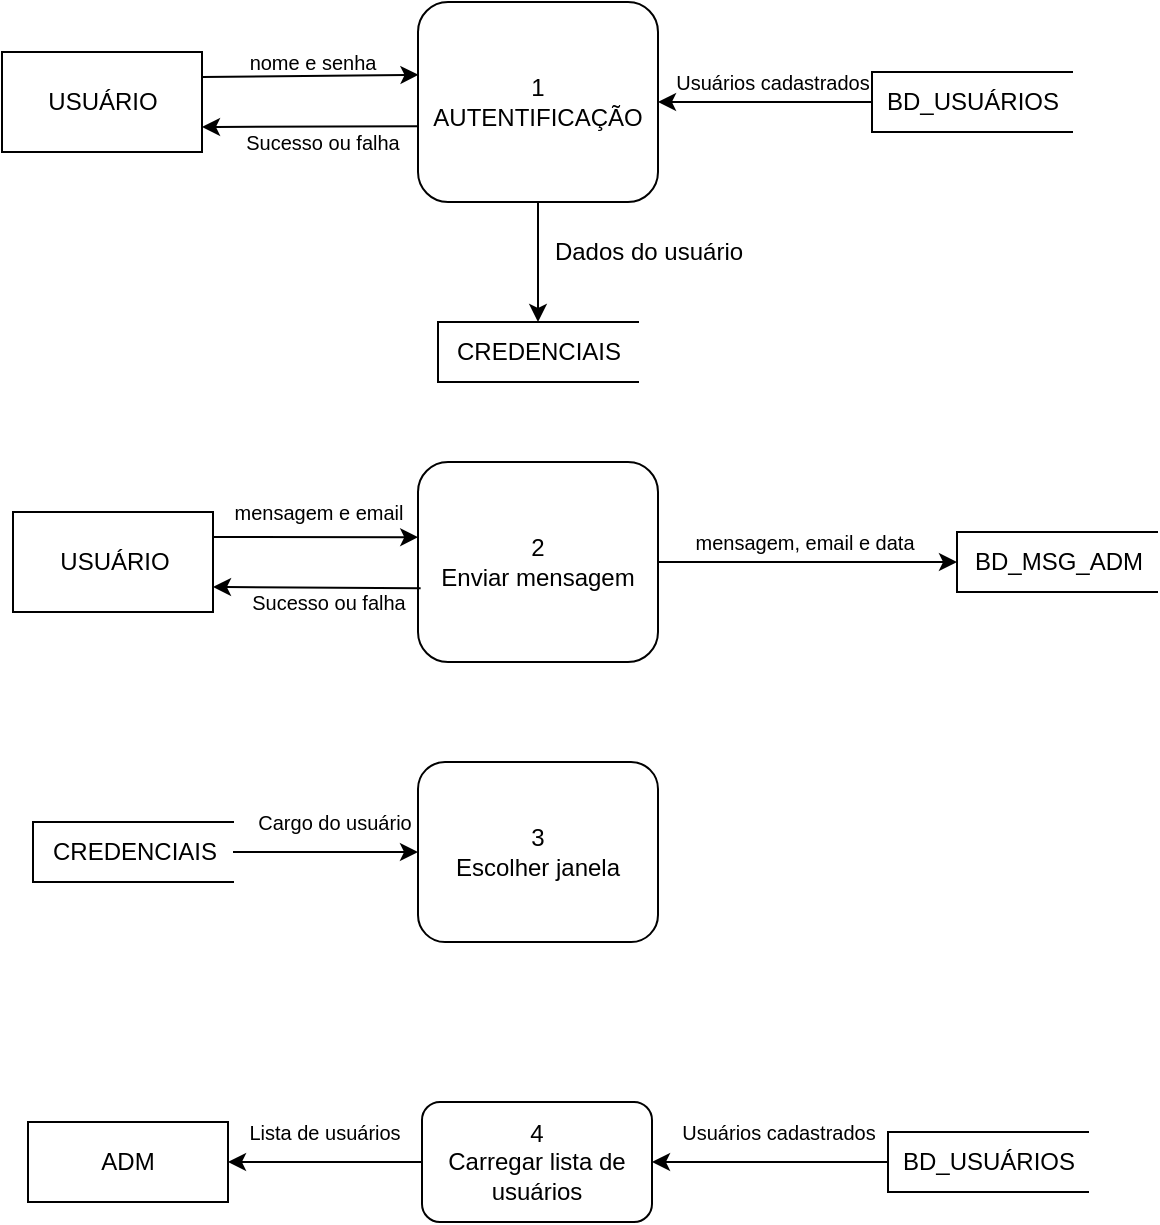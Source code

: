 <mxfile version="20.5.1" type="device"><diagram id="6a731a19-8d31-9384-78a2-239565b7b9f0" name="Page-1"><mxGraphModel dx="787" dy="416" grid="1" gridSize="10" guides="1" tooltips="1" connect="1" arrows="1" fold="1" page="1" pageScale="1" pageWidth="1169" pageHeight="827" background="none" math="0" shadow="0"><root><mxCell id="0"/><mxCell id="1" parent="0"/><mxCell id="ePORB8Vs1oYkA6qFbbMv-55" value="USUÁRIO" style="html=1;dashed=0;whitespace=wrap;" vertex="1" parent="1"><mxGeometry x="317" y="45" width="100" height="50" as="geometry"/></mxCell><mxCell id="ePORB8Vs1oYkA6qFbbMv-56" value="1&lt;br&gt;AUTENTIFICAÇÃO" style="rounded=1;whiteSpace=wrap;html=1;" vertex="1" parent="1"><mxGeometry x="525" y="20" width="120" height="100" as="geometry"/></mxCell><mxCell id="ePORB8Vs1oYkA6qFbbMv-57" value="BD_USUÁRIOS" style="html=1;dashed=0;whitespace=wrap;shape=partialRectangle;right=0;" vertex="1" parent="1"><mxGeometry x="752" y="55" width="100" height="30" as="geometry"/></mxCell><mxCell id="ePORB8Vs1oYkA6qFbbMv-58" value="" style="endArrow=classic;html=1;rounded=0;exitX=1;exitY=0.25;exitDx=0;exitDy=0;entryX=0.002;entryY=0.364;entryDx=0;entryDy=0;entryPerimeter=0;" edge="1" parent="1" source="ePORB8Vs1oYkA6qFbbMv-55" target="ePORB8Vs1oYkA6qFbbMv-56"><mxGeometry width="50" height="50" relative="1" as="geometry"><mxPoint x="427" y="60" as="sourcePoint"/><mxPoint x="477" y="10" as="targetPoint"/></mxGeometry></mxCell><mxCell id="ePORB8Vs1oYkA6qFbbMv-59" value="" style="endArrow=classic;html=1;rounded=0;entryX=1;entryY=0.75;entryDx=0;entryDy=0;exitX=0;exitY=0.621;exitDx=0;exitDy=0;exitPerimeter=0;" edge="1" parent="1" source="ePORB8Vs1oYkA6qFbbMv-56" target="ePORB8Vs1oYkA6qFbbMv-55"><mxGeometry width="50" height="50" relative="1" as="geometry"><mxPoint x="457" y="110" as="sourcePoint"/><mxPoint x="557" y="60" as="targetPoint"/></mxGeometry></mxCell><mxCell id="ePORB8Vs1oYkA6qFbbMv-60" value="" style="endArrow=classic;html=1;rounded=0;exitX=0;exitY=0.5;exitDx=0;exitDy=0;entryX=1;entryY=0.5;entryDx=0;entryDy=0;" edge="1" parent="1" source="ePORB8Vs1oYkA6qFbbMv-57" target="ePORB8Vs1oYkA6qFbbMv-56"><mxGeometry width="50" height="50" relative="1" as="geometry"><mxPoint x="597" y="90" as="sourcePoint"/><mxPoint x="647" y="40" as="targetPoint"/></mxGeometry></mxCell><mxCell id="ePORB8Vs1oYkA6qFbbMv-61" value="&lt;font style=&quot;font-size: 10px;&quot;&gt;nome e senha&lt;/font&gt;" style="text;html=1;align=center;verticalAlign=middle;resizable=0;points=[];autosize=1;strokeColor=none;fillColor=none;" vertex="1" parent="1"><mxGeometry x="427" y="35" width="90" height="30" as="geometry"/></mxCell><mxCell id="ePORB8Vs1oYkA6qFbbMv-62" value="Usuários cadastrados" style="text;html=1;align=center;verticalAlign=middle;resizable=0;points=[];autosize=1;strokeColor=none;fillColor=none;fontSize=10;" vertex="1" parent="1"><mxGeometry x="642" y="45" width="120" height="30" as="geometry"/></mxCell><mxCell id="ePORB8Vs1oYkA6qFbbMv-63" value="Sucesso ou falha" style="text;html=1;align=center;verticalAlign=middle;resizable=0;points=[];autosize=1;strokeColor=none;fillColor=none;fontSize=10;" vertex="1" parent="1"><mxGeometry x="427" y="75" width="100" height="30" as="geometry"/></mxCell><mxCell id="ePORB8Vs1oYkA6qFbbMv-64" value="USUÁRIO" style="html=1;dashed=0;whitespace=wrap;" vertex="1" parent="1"><mxGeometry x="322.5" y="275" width="100" height="50" as="geometry"/></mxCell><mxCell id="ePORB8Vs1oYkA6qFbbMv-65" value="2&lt;br&gt;Enviar mensagem" style="rounded=1;whiteSpace=wrap;html=1;" vertex="1" parent="1"><mxGeometry x="525" y="250" width="120" height="100" as="geometry"/></mxCell><mxCell id="ePORB8Vs1oYkA6qFbbMv-66" value="BD_MSG_ADM" style="html=1;dashed=0;whitespace=wrap;shape=partialRectangle;right=0;" vertex="1" parent="1"><mxGeometry x="794.5" y="285" width="100" height="30" as="geometry"/></mxCell><mxCell id="ePORB8Vs1oYkA6qFbbMv-67" value="" style="endArrow=classic;html=1;rounded=0;exitX=1;exitY=0.25;exitDx=0;exitDy=0;entryX=0.001;entryY=0.376;entryDx=0;entryDy=0;entryPerimeter=0;" edge="1" parent="1" source="ePORB8Vs1oYkA6qFbbMv-64" target="ePORB8Vs1oYkA6qFbbMv-65"><mxGeometry width="50" height="50" relative="1" as="geometry"><mxPoint x="422.5" y="265.0" as="sourcePoint"/><mxPoint x="532.5" y="265.0" as="targetPoint"/></mxGeometry></mxCell><mxCell id="ePORB8Vs1oYkA6qFbbMv-69" value="" style="endArrow=classic;html=1;rounded=0;exitX=1;exitY=0.5;exitDx=0;exitDy=0;entryX=0;entryY=0.5;entryDx=0;entryDy=0;" edge="1" parent="1" source="ePORB8Vs1oYkA6qFbbMv-65" target="ePORB8Vs1oYkA6qFbbMv-66"><mxGeometry width="50" height="50" relative="1" as="geometry"><mxPoint x="602.5" y="320" as="sourcePoint"/><mxPoint x="720" y="260" as="targetPoint"/></mxGeometry></mxCell><mxCell id="ePORB8Vs1oYkA6qFbbMv-70" value="&lt;font style=&quot;font-size: 10px;&quot;&gt;mensagem e email&lt;/font&gt;" style="text;html=1;align=center;verticalAlign=middle;resizable=0;points=[];autosize=1;strokeColor=none;fillColor=none;" vertex="1" parent="1"><mxGeometry x="420" y="260" width="110" height="30" as="geometry"/></mxCell><mxCell id="ePORB8Vs1oYkA6qFbbMv-71" value="mensagem, email e data" style="text;html=1;align=center;verticalAlign=middle;resizable=0;points=[];autosize=1;strokeColor=none;fillColor=none;fontSize=10;" vertex="1" parent="1"><mxGeometry x="652.5" y="275" width="130" height="30" as="geometry"/></mxCell><mxCell id="ePORB8Vs1oYkA6qFbbMv-75" value="" style="endArrow=classic;html=1;rounded=0;fontSize=10;entryX=1;entryY=0.75;entryDx=0;entryDy=0;exitX=0.011;exitY=0.631;exitDx=0;exitDy=0;exitPerimeter=0;" edge="1" parent="1" source="ePORB8Vs1oYkA6qFbbMv-65" target="ePORB8Vs1oYkA6qFbbMv-64"><mxGeometry width="50" height="50" relative="1" as="geometry"><mxPoint x="570" y="280" as="sourcePoint"/><mxPoint x="620" y="230" as="targetPoint"/></mxGeometry></mxCell><mxCell id="ePORB8Vs1oYkA6qFbbMv-76" value="Sucesso ou falha" style="text;html=1;align=center;verticalAlign=middle;resizable=0;points=[];autosize=1;strokeColor=none;fillColor=none;fontSize=10;" vertex="1" parent="1"><mxGeometry x="430" y="305" width="100" height="30" as="geometry"/></mxCell><mxCell id="ePORB8Vs1oYkA6qFbbMv-77" value="&lt;font style=&quot;font-size: 12px;&quot;&gt;CREDENCIAIS&lt;/font&gt;" style="html=1;dashed=0;whitespace=wrap;shape=partialRectangle;right=0;fontSize=10;" vertex="1" parent="1"><mxGeometry x="535" y="180" width="100" height="30" as="geometry"/></mxCell><mxCell id="ePORB8Vs1oYkA6qFbbMv-78" value="" style="endArrow=classic;html=1;rounded=0;fontSize=10;exitX=0.5;exitY=1;exitDx=0;exitDy=0;" edge="1" parent="1" source="ePORB8Vs1oYkA6qFbbMv-56" target="ePORB8Vs1oYkA6qFbbMv-77"><mxGeometry width="50" height="50" relative="1" as="geometry"><mxPoint x="560" y="200" as="sourcePoint"/><mxPoint x="610" y="150" as="targetPoint"/></mxGeometry></mxCell><mxCell id="ePORB8Vs1oYkA6qFbbMv-79" value="Dados do usuário" style="text;html=1;align=center;verticalAlign=middle;resizable=0;points=[];autosize=1;strokeColor=none;fillColor=none;fontSize=12;" vertex="1" parent="1"><mxGeometry x="580" y="130" width="120" height="30" as="geometry"/></mxCell><mxCell id="ePORB8Vs1oYkA6qFbbMv-82" value="" style="edgeStyle=orthogonalEdgeStyle;rounded=0;orthogonalLoop=1;jettySize=auto;html=1;fontSize=12;startArrow=none;startFill=0;" edge="1" parent="1" source="ePORB8Vs1oYkA6qFbbMv-80" target="ePORB8Vs1oYkA6qFbbMv-81"><mxGeometry relative="1" as="geometry"/></mxCell><mxCell id="ePORB8Vs1oYkA6qFbbMv-80" value="CREDENCIAIS" style="html=1;dashed=0;whitespace=wrap;shape=partialRectangle;right=0;fontSize=12;" vertex="1" parent="1"><mxGeometry x="332.5" y="430" width="100" height="30" as="geometry"/></mxCell><mxCell id="ePORB8Vs1oYkA6qFbbMv-81" value="3&lt;br&gt;Escolher janela" style="rounded=1;whiteSpace=wrap;html=1;fontSize=12;" vertex="1" parent="1"><mxGeometry x="525" y="400" width="120" height="90" as="geometry"/></mxCell><mxCell id="ePORB8Vs1oYkA6qFbbMv-83" value="&lt;font style=&quot;font-size: 10px;&quot;&gt;Cargo do usuário&lt;/font&gt;" style="text;html=1;align=center;verticalAlign=middle;resizable=0;points=[];autosize=1;strokeColor=none;fillColor=none;fontSize=12;" vertex="1" parent="1"><mxGeometry x="432.5" y="415" width="100" height="30" as="geometry"/></mxCell><mxCell id="ePORB8Vs1oYkA6qFbbMv-84" value="&lt;font style=&quot;font-size: 12px;&quot;&gt;4&lt;br&gt;Carregar lista de&lt;br&gt;usuários&lt;br&gt;&lt;/font&gt;" style="rounded=1;whiteSpace=wrap;html=1;fontSize=10;" vertex="1" parent="1"><mxGeometry x="527" y="570" width="115" height="60" as="geometry"/></mxCell><mxCell id="ePORB8Vs1oYkA6qFbbMv-85" value="&lt;font style=&quot;font-size: 12px;&quot;&gt;ADM&lt;/font&gt;" style="rounded=0;whiteSpace=wrap;html=1;fontSize=10;" vertex="1" parent="1"><mxGeometry x="330" y="580" width="100" height="40" as="geometry"/></mxCell><mxCell id="ePORB8Vs1oYkA6qFbbMv-86" value="BD_USUÁRIOS" style="html=1;dashed=0;whitespace=wrap;shape=partialRectangle;right=0;" vertex="1" parent="1"><mxGeometry x="760" y="585" width="100" height="30" as="geometry"/></mxCell><mxCell id="ePORB8Vs1oYkA6qFbbMv-87" value="" style="endArrow=classic;html=1;rounded=0;exitX=0;exitY=0.5;exitDx=0;exitDy=0;entryX=1;entryY=0.5;entryDx=0;entryDy=0;" edge="1" parent="1" source="ePORB8Vs1oYkA6qFbbMv-86" target="ePORB8Vs1oYkA6qFbbMv-84"><mxGeometry width="50" height="50" relative="1" as="geometry"><mxPoint x="679.5" y="459" as="sourcePoint"/><mxPoint x="727.5" y="439" as="targetPoint"/></mxGeometry></mxCell><mxCell id="ePORB8Vs1oYkA6qFbbMv-88" value="Usuários cadastrados" style="text;html=1;align=center;verticalAlign=middle;resizable=0;points=[];autosize=1;strokeColor=none;fillColor=none;fontSize=10;" vertex="1" parent="1"><mxGeometry x="645" y="570" width="120" height="30" as="geometry"/></mxCell><mxCell id="ePORB8Vs1oYkA6qFbbMv-90" value="" style="endArrow=classic;html=1;rounded=0;fontSize=12;exitX=0;exitY=0.5;exitDx=0;exitDy=0;entryX=1;entryY=0.5;entryDx=0;entryDy=0;" edge="1" parent="1" source="ePORB8Vs1oYkA6qFbbMv-84" target="ePORB8Vs1oYkA6qFbbMv-85"><mxGeometry width="50" height="50" relative="1" as="geometry"><mxPoint x="600" y="490" as="sourcePoint"/><mxPoint x="650" y="440" as="targetPoint"/></mxGeometry></mxCell><mxCell id="ePORB8Vs1oYkA6qFbbMv-91" value="&lt;font style=&quot;font-size: 10px;&quot;&gt;Lista de usuários&lt;/font&gt;" style="text;html=1;align=center;verticalAlign=middle;resizable=0;points=[];autosize=1;strokeColor=none;fillColor=none;fontSize=12;" vertex="1" parent="1"><mxGeometry x="428" y="570" width="100" height="30" as="geometry"/></mxCell></root></mxGraphModel></diagram></mxfile>